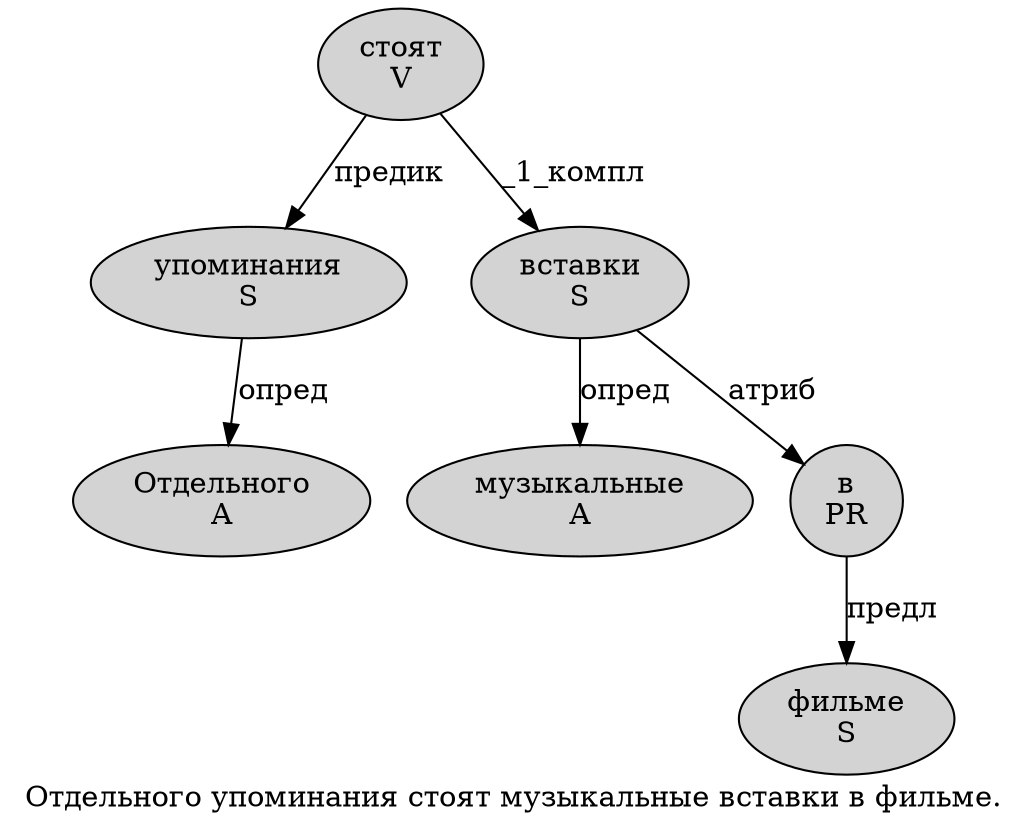 digraph SENTENCE_1260 {
	graph [label="Отдельного упоминания стоят музыкальные вставки в фильме."]
	node [style=filled]
		0 [label="Отдельного
A" color="" fillcolor=lightgray penwidth=1 shape=ellipse]
		1 [label="упоминания
S" color="" fillcolor=lightgray penwidth=1 shape=ellipse]
		2 [label="стоят
V" color="" fillcolor=lightgray penwidth=1 shape=ellipse]
		3 [label="музыкальные
A" color="" fillcolor=lightgray penwidth=1 shape=ellipse]
		4 [label="вставки
S" color="" fillcolor=lightgray penwidth=1 shape=ellipse]
		5 [label="в
PR" color="" fillcolor=lightgray penwidth=1 shape=ellipse]
		6 [label="фильме
S" color="" fillcolor=lightgray penwidth=1 shape=ellipse]
			2 -> 1 [label="предик"]
			2 -> 4 [label="_1_компл"]
			1 -> 0 [label="опред"]
			5 -> 6 [label="предл"]
			4 -> 3 [label="опред"]
			4 -> 5 [label="атриб"]
}